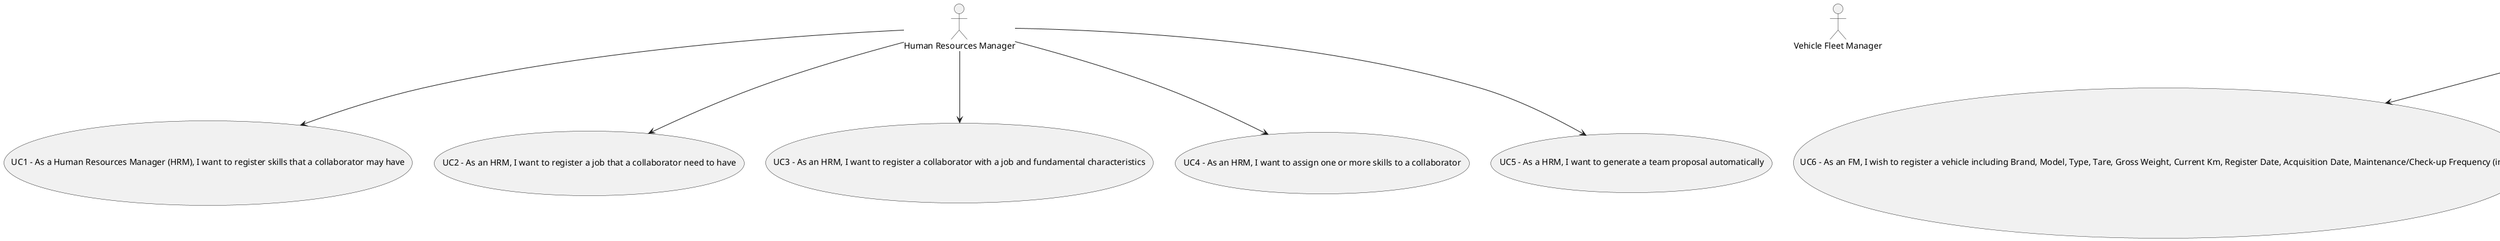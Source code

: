 @startuml
'skinparam monochrome true
skinparam packageStyle rectangle
'skinparam shadowing false

skinparam rectangle{
    BorderColor yellow
}

actor "Human Resources Manager" as HRM
actor "Vehicle Fleet Manager" as VFM

usecase "UC1 - As a Human Resources Manager (HRM), I want to register skills that a collaborator may have" as UC1
usecase "UC2 - As an HRM, I want to register a job that a collaborator need to have" as UC2
usecase "UC3 - As an HRM, I want to register a collaborator with a job and fundamental characteristics" as UC3
usecase "UC4 - As an HRM, I want to assign one or more skills to a collaborator" as UC4
usecase "UC5 - As a HRM, I want to generate a team proposal automatically" as UC5
usecase "UC6 - As an FM, I wish to register a vehicle including Brand, Model, Type, Tare, Gross Weight, Current Km, Register Date, Acquisition Date, Maintenance/Check-up Frequency (in Kms)" as UC6
usecase "UC7 - As an FM, I wish to register a vehicle’s check-up" as UC7
usecase "UC8 - As an FM, I want to list the vehicles needing the check-up" as UC8
HRM --> UC1
HRM --> UC2
HRM --> UC3
HRM --> UC4
HRM --> UC5
FM --> UC6
FM --> UC7
FM --> UC8



@enduml
